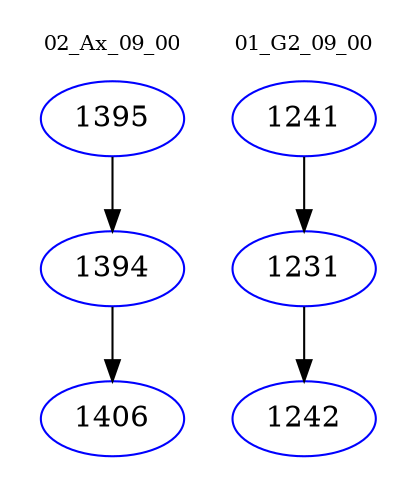 digraph{
subgraph cluster_0 {
color = white
label = "02_Ax_09_00";
fontsize=10;
T0_1395 [label="1395", color="blue"]
T0_1395 -> T0_1394 [color="black"]
T0_1394 [label="1394", color="blue"]
T0_1394 -> T0_1406 [color="black"]
T0_1406 [label="1406", color="blue"]
}
subgraph cluster_1 {
color = white
label = "01_G2_09_00";
fontsize=10;
T1_1241 [label="1241", color="blue"]
T1_1241 -> T1_1231 [color="black"]
T1_1231 [label="1231", color="blue"]
T1_1231 -> T1_1242 [color="black"]
T1_1242 [label="1242", color="blue"]
}
}
